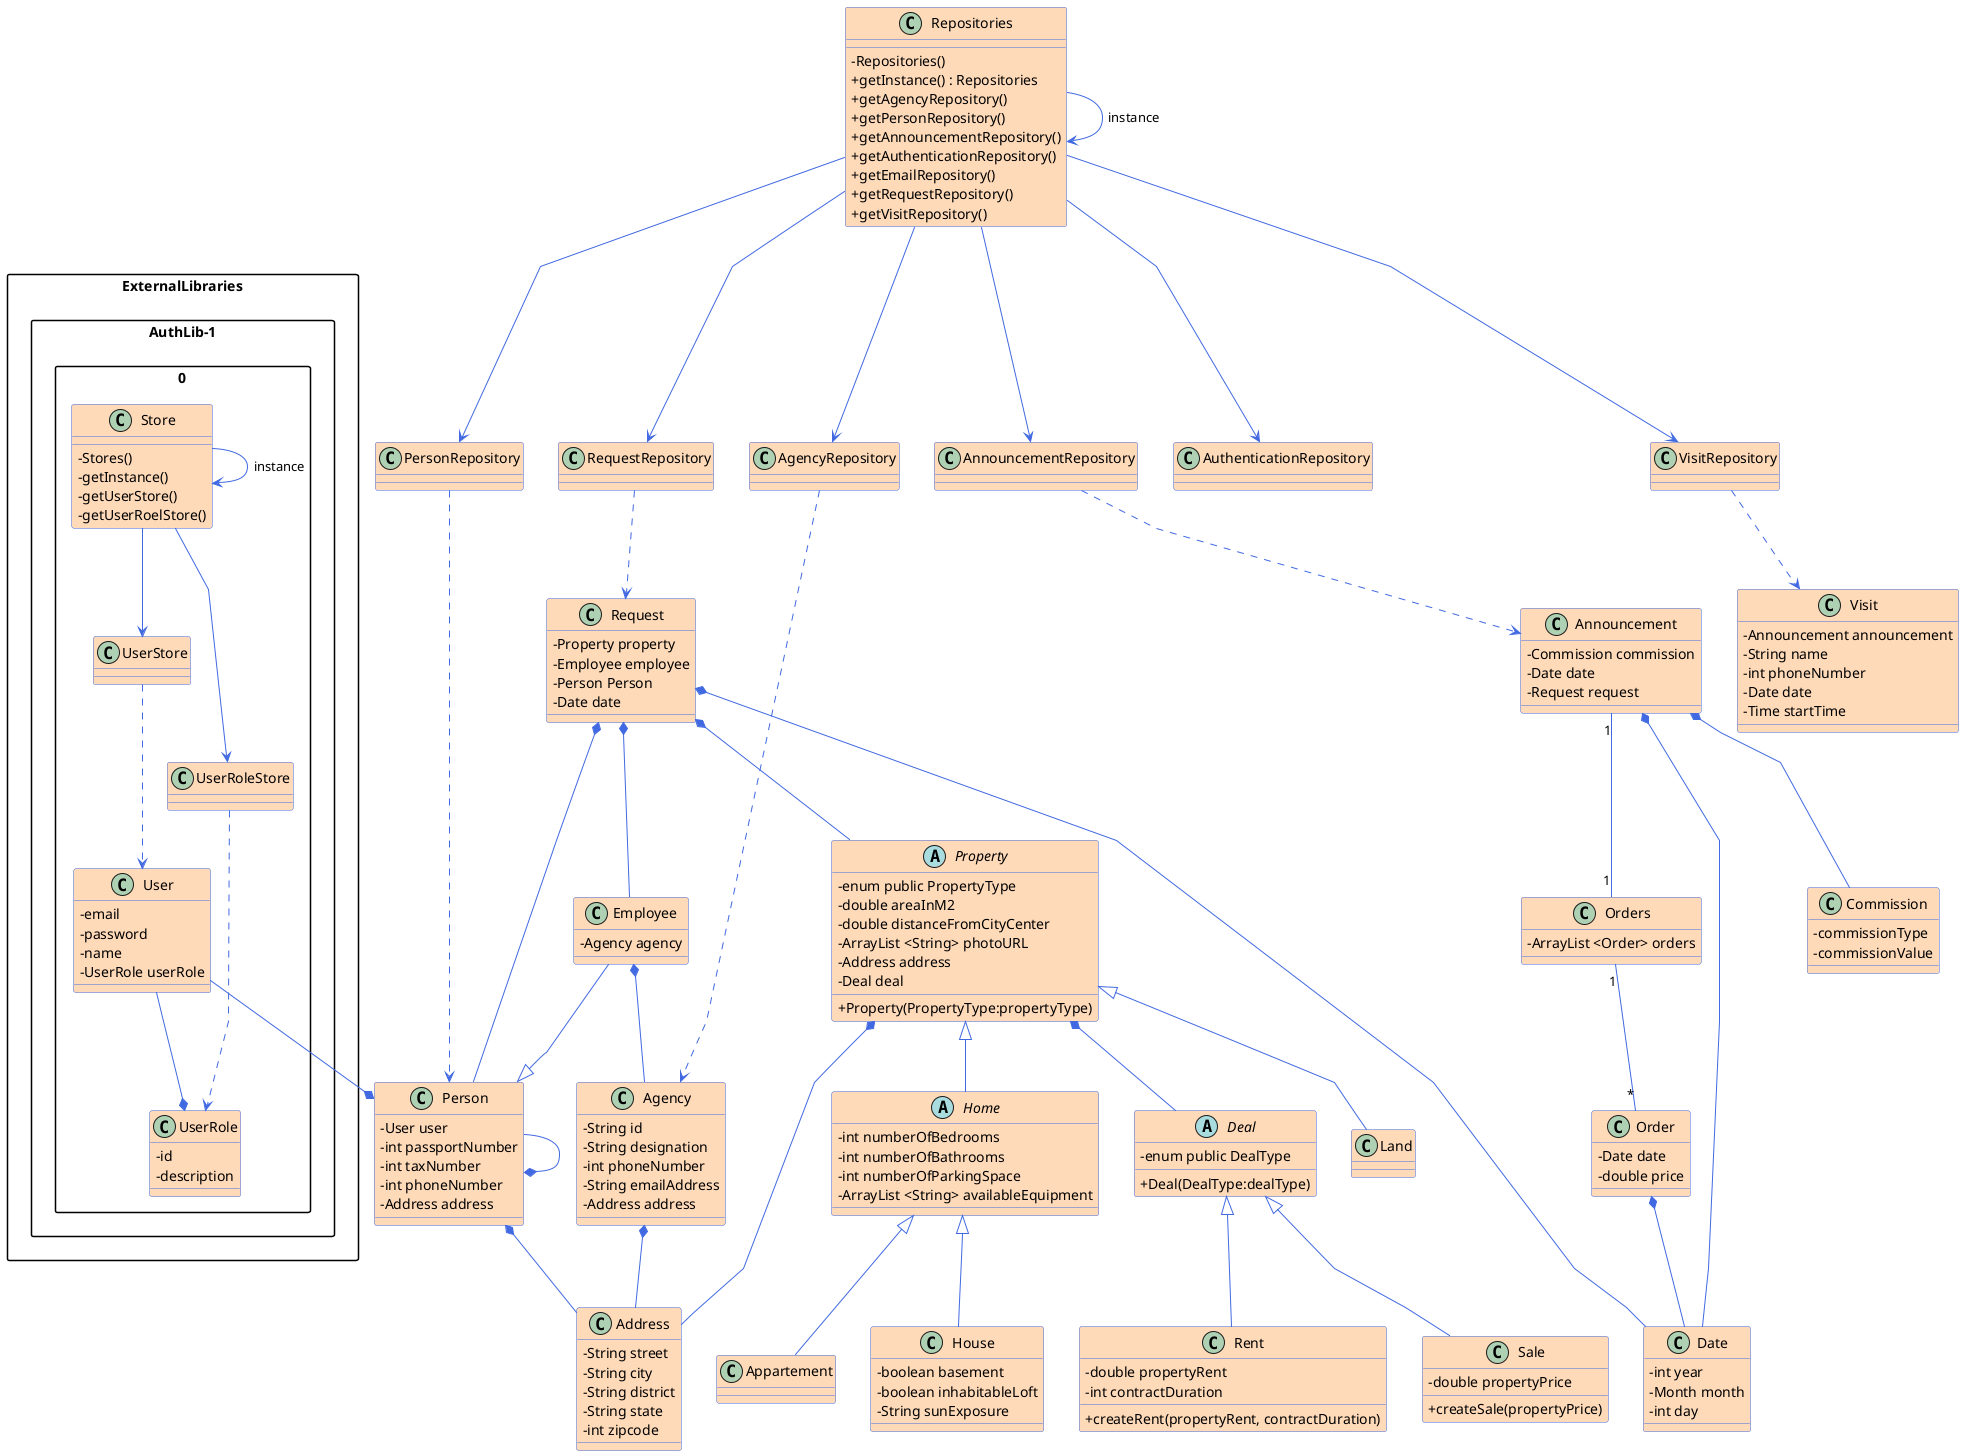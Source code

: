 @startuml
'skinparam monochrome true
skinparam packageStyle rectangle
skinparam shadowing false
skinparam linetype polyline
'skinparam linetype orto

skinparam classAttributeIconSize 0
'---------File styling---------
skinparam class {
    BackgroundColor PeachPuff
    ArrowColor RoyalBlue
    BorderColor RoyalBlue
}
'left to right direction

class Repositories{
    -Repositories()
    +getInstance() : Repositories
    +getAgencyRepository()
    +getPersonRepository()
    +getAnnouncementRepository()
    +getAuthenticationRepository()
    +getEmailRepository()
    +getRequestRepository()
    +getVisitRepository()
}
class Orders{
    -ArrayList <Order> orders
}
class Order{
    -Date date
    -double price

}
class AgencyRepository{
    
}
class Agency {
    -String id
    -String designation
    -int phoneNumber
    -String emailAddress
    - Address address
}
class Request{
    - Property property
    - Employee employee
    - Person Person
    - Date date
}

abstract class Property{
    - enum public PropertyType
    - double areaInM2
    - double distanceFromCityCenter
    - ArrayList <String> photoURL
    - Address address
    - Deal deal
    + Property(PropertyType:propertyType)
}
abstract class Home{
    -int numberOfBedrooms
    -int numberOfBathrooms
    -int numberOfParkingSpace
    -ArrayList <String> availableEquipment
}
class House{
    - boolean basement
    - boolean inhabitableLoft
    - String sunExposure
}
class Appartement{
    
}
class Land{

}
abstract class Deal {
    - enum public DealType
    + Deal(DealType:dealType)
}
class Sale {
    - double propertyPrice
    + createSale(propertyPrice)
}
class Rent{
    - double propertyRent
    - int contractDuration
    + createRent(propertyRent, contractDuration)
}
class PersonRepository{

}
class Employee{
    -Agency agency
}
class AnnouncementRepository{

}
class Announcement{
    - Commission commission
    - Date date
    - Request request
}
class AuthenticationRepository{

}
class Person{
    - User user
    - int passportNumber
    - int taxNumber
    - int phoneNumber
    - Address address
}
class Address {
    - String street
    - String city
    - String district
    - String state
    - int zipcode
}

class Commission{
    - commissionType
    - commissionValue
}
class VisitRepository{

}
class Visit{
    - Announcement announcement
    - String name
    - int phoneNumber
    - Date date
    - Time startTime
}
package ExternalLibraries.AuthLib-1.0{
    class UserStore {

    }
    class Store {
        -Stores()
        -getInstance()
        -getUserStore()
        -getUserRoelStore()
    }
    class User{
        -email
        -password
        -name
        -UserRole userRole
    }
    class UserRoleStore{

    }
    class UserRole{
        -id 
        -description
    }
}
class Date{
    - int year
    - Month month
    - int day
}



'ExternalLibraries.AuthLib
Store --> Store : instance
Store --> UserStore
Store --> UserRoleStore
UserRoleStore ..> UserRole
UserStore ..> User 
User --* UserRole
'Person

User --* Person 

Repositories --> Repositories : instance
Repositories --> AgencyRepository
Repositories --> PersonRepository
Repositories --> AnnouncementRepository
Repositories --> AuthenticationRepository
Repositories --> RequestRepository
Repositories --> VisitRepository

'AgencyRepository
AgencyRepository ..> Agency
Agency *-- Address
Announcement *-- Commission
Announcement *-- Date
Request *-- Property
Request *-- Employee
Request *-- Person
Request *-- Date
Deal <|-- Sale
Deal <|-- Rent
Property *-- Deal
Property <|-- Land
Property <|-- Home
Property *-- Address
Home <|-- House
Home <|-- Appartement
'PersonRepository
PersonRepository ..> Person
Person --* Person

'EmployeeRepository
Employee --|> Person
Employee *-- Agency

'AnnouncementRepository
AnnouncementRepository ..> Announcement
Announcement "1" -- "1" Orders
Orders "1" -- "*" Order

'RequestRepository
RequestRepository ..> Request
Order *-- Date

'Visit
VisitRepository ..> Visit



Person *-- Address

@enduml